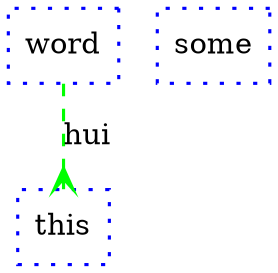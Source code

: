 digraph "4562a802-159e-4773-9584-aec0fff526ed" {
	this [
		"shape"="rectangle"
		"label"="this"
		"color"="blue"
		"fillcolor"="blue"
		"fontcolor"="#000000"
		"style"="dotted"
		"width"=0.50
		"height"=0.50
		"penwidth"=1.50
	]
	some [
		"shape"="rectangle"
		"label"="some"
		"color"="blue"
		"fillcolor"="blue"
		"fontcolor"="#000000"
		"style"="dotted"
		"width"=0.50
		"height"=0.50
		"penwidth"=1.50
	]
	word [
		"shape"="rectangle"
		"label"="word"
		"color"="blue"
		"fillcolor"="blue"
		"fontcolor"="#000000"
		"style"="dotted"
		"width"=0.50
		"height"=0.50
		"penwidth"=1.50
	]
	word -> this [
		"arrowhead"="crow"
		"arrowtail"="normal"
		"color"="green"
		"fontcolor"="#000000"
		"label"="hui"
		"style"="dashed"
		"penwidth"=1.50
	]
}
